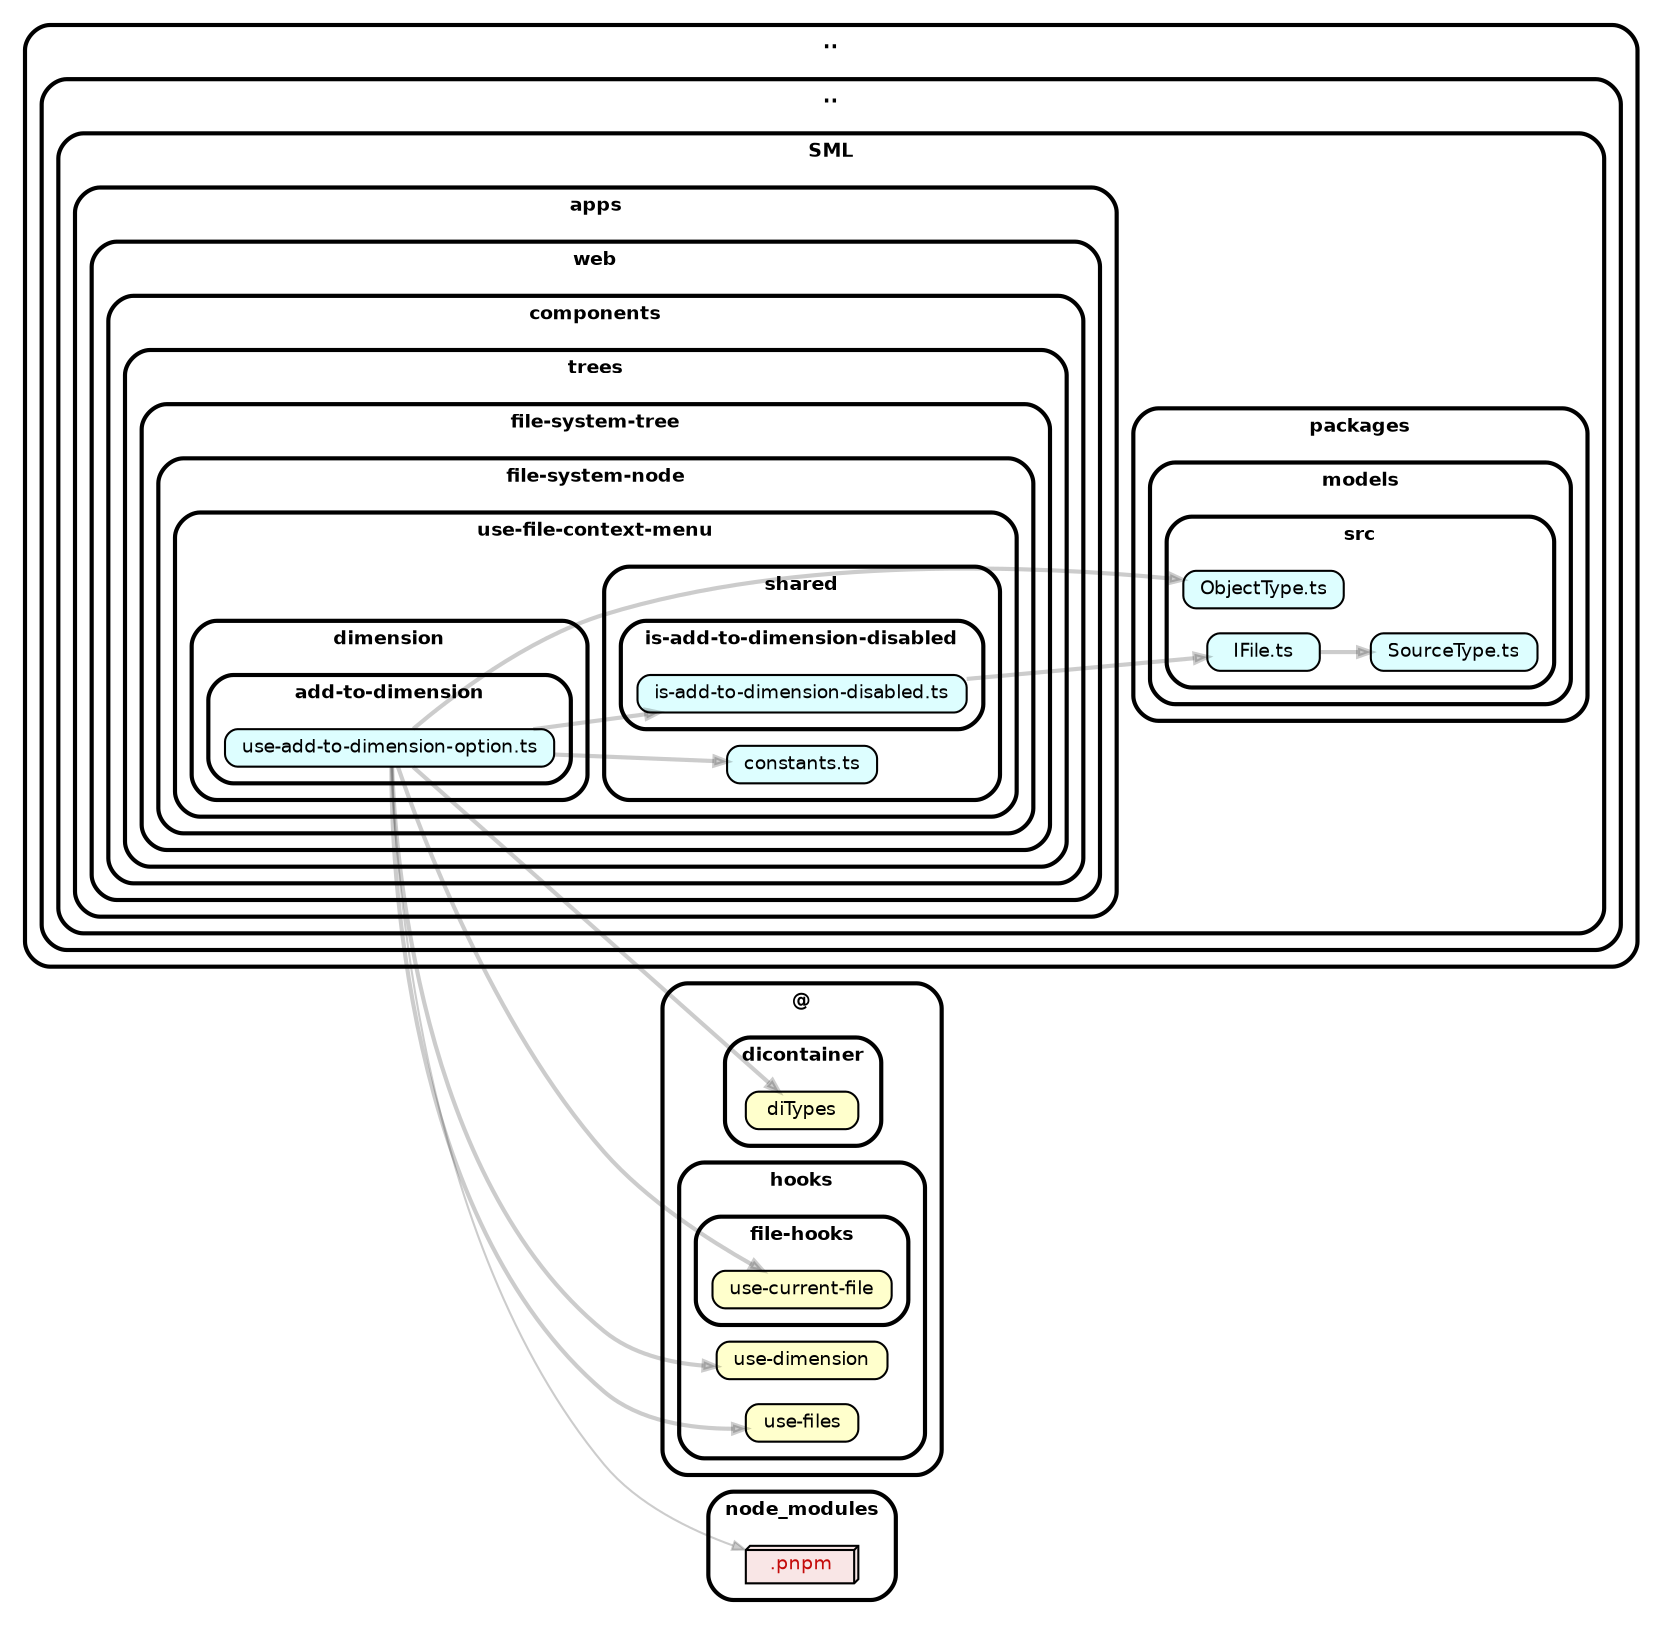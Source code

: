strict digraph "dependency-cruiser output"{
    rankdir="LR" splines="true" overlap="false" nodesep="0.16" ranksep="0.18" fontname="Helvetica-bold" fontsize="9" style="rounded,bold,filled" fillcolor="#ffffff" compound="true"
    node [shape="box" style="rounded, filled" height="0.2" color="black" fillcolor="#ffffcc" fontcolor="black" fontname="Helvetica" fontsize="9"]
    edge [arrowhead="normal" arrowsize="0.6" penwidth="2.0" color="#00000033" fontname="Helvetica" fontsize="9"]

    subgraph "cluster_.." {label=".." subgraph "cluster_../.." {label=".." subgraph "cluster_../../SML" {label="SML" subgraph "cluster_../../SML/apps" {label="apps" subgraph "cluster_../../SML/apps/web" {label="web" subgraph "cluster_../../SML/apps/web/components" {label="components" subgraph "cluster_../../SML/apps/web/components/trees" {label="trees" subgraph "cluster_../../SML/apps/web/components/trees/file-system-tree" {label="file-system-tree" subgraph "cluster_../../SML/apps/web/components/trees/file-system-tree/file-system-node" {label="file-system-node" subgraph "cluster_../../SML/apps/web/components/trees/file-system-tree/file-system-node/use-file-context-menu" {label="use-file-context-menu" subgraph "cluster_../../SML/apps/web/components/trees/file-system-tree/file-system-node/use-file-context-menu/dimension" {label="dimension" subgraph "cluster_../../SML/apps/web/components/trees/file-system-tree/file-system-node/use-file-context-menu/dimension/add-to-dimension" {label="add-to-dimension" "../../SML/apps/web/components/trees/file-system-tree/file-system-node/use-file-context-menu/dimension/add-to-dimension/use-add-to-dimension-option.ts" [label=<use-add-to-dimension-option.ts> tooltip="use-add-to-dimension-option.ts" URL="../../SML/apps/web/components/trees/file-system-tree/file-system-node/use-file-context-menu/dimension/add-to-dimension/use-add-to-dimension-option.ts" fillcolor="#ddfeff"] } } } } } } } } } } } }
    "../../SML/apps/web/components/trees/file-system-tree/file-system-node/use-file-context-menu/dimension/add-to-dimension/use-add-to-dimension-option.ts" -> "../../SML/apps/web/components/trees/file-system-tree/file-system-node/use-file-context-menu/shared/constants.ts"
    "../../SML/apps/web/components/trees/file-system-tree/file-system-node/use-file-context-menu/dimension/add-to-dimension/use-add-to-dimension-option.ts" -> "../../SML/apps/web/components/trees/file-system-tree/file-system-node/use-file-context-menu/shared/is-add-to-dimension-disabled/is-add-to-dimension-disabled.ts"
    "../../SML/apps/web/components/trees/file-system-tree/file-system-node/use-file-context-menu/dimension/add-to-dimension/use-add-to-dimension-option.ts" -> "../../SML/packages/models/src/ObjectType.ts"
    "../../SML/apps/web/components/trees/file-system-tree/file-system-node/use-file-context-menu/dimension/add-to-dimension/use-add-to-dimension-option.ts" -> "@/dicontainer/diTypes"
    "../../SML/apps/web/components/trees/file-system-tree/file-system-node/use-file-context-menu/dimension/add-to-dimension/use-add-to-dimension-option.ts" -> "@/hooks/file-hooks/use-current-file"
    "../../SML/apps/web/components/trees/file-system-tree/file-system-node/use-file-context-menu/dimension/add-to-dimension/use-add-to-dimension-option.ts" -> "@/hooks/use-dimension"
    "../../SML/apps/web/components/trees/file-system-tree/file-system-node/use-file-context-menu/dimension/add-to-dimension/use-add-to-dimension-option.ts" -> "@/hooks/use-files"
    "../../SML/apps/web/components/trees/file-system-tree/file-system-node/use-file-context-menu/dimension/add-to-dimension/use-add-to-dimension-option.ts" -> "node_modules/.pnpm" [penwidth="1.0"]
    subgraph "cluster_.." {label=".." subgraph "cluster_../.." {label=".." subgraph "cluster_../../SML" {label="SML" subgraph "cluster_../../SML/apps" {label="apps" subgraph "cluster_../../SML/apps/web" {label="web" subgraph "cluster_../../SML/apps/web/components" {label="components" subgraph "cluster_../../SML/apps/web/components/trees" {label="trees" subgraph "cluster_../../SML/apps/web/components/trees/file-system-tree" {label="file-system-tree" subgraph "cluster_../../SML/apps/web/components/trees/file-system-tree/file-system-node" {label="file-system-node" subgraph "cluster_../../SML/apps/web/components/trees/file-system-tree/file-system-node/use-file-context-menu" {label="use-file-context-menu" subgraph "cluster_../../SML/apps/web/components/trees/file-system-tree/file-system-node/use-file-context-menu/shared" {label="shared" "../../SML/apps/web/components/trees/file-system-tree/file-system-node/use-file-context-menu/shared/constants.ts" [label=<constants.ts> tooltip="constants.ts" URL="../../SML/apps/web/components/trees/file-system-tree/file-system-node/use-file-context-menu/shared/constants.ts" fillcolor="#ddfeff"] } } } } } } } } } } }
    subgraph "cluster_.." {label=".." subgraph "cluster_../.." {label=".." subgraph "cluster_../../SML" {label="SML" subgraph "cluster_../../SML/apps" {label="apps" subgraph "cluster_../../SML/apps/web" {label="web" subgraph "cluster_../../SML/apps/web/components" {label="components" subgraph "cluster_../../SML/apps/web/components/trees" {label="trees" subgraph "cluster_../../SML/apps/web/components/trees/file-system-tree" {label="file-system-tree" subgraph "cluster_../../SML/apps/web/components/trees/file-system-tree/file-system-node" {label="file-system-node" subgraph "cluster_../../SML/apps/web/components/trees/file-system-tree/file-system-node/use-file-context-menu" {label="use-file-context-menu" subgraph "cluster_../../SML/apps/web/components/trees/file-system-tree/file-system-node/use-file-context-menu/shared" {label="shared" subgraph "cluster_../../SML/apps/web/components/trees/file-system-tree/file-system-node/use-file-context-menu/shared/is-add-to-dimension-disabled" {label="is-add-to-dimension-disabled" "../../SML/apps/web/components/trees/file-system-tree/file-system-node/use-file-context-menu/shared/is-add-to-dimension-disabled/is-add-to-dimension-disabled.ts" [label=<is-add-to-dimension-disabled.ts> tooltip="is-add-to-dimension-disabled.ts" URL="../../SML/apps/web/components/trees/file-system-tree/file-system-node/use-file-context-menu/shared/is-add-to-dimension-disabled/is-add-to-dimension-disabled.ts" fillcolor="#ddfeff"] } } } } } } } } } } } }
    "../../SML/apps/web/components/trees/file-system-tree/file-system-node/use-file-context-menu/shared/is-add-to-dimension-disabled/is-add-to-dimension-disabled.ts" -> "../../SML/packages/models/src/IFile.ts"
    subgraph "cluster_.." {label=".." subgraph "cluster_../.." {label=".." subgraph "cluster_../../SML" {label="SML" subgraph "cluster_../../SML/packages" {label="packages" subgraph "cluster_../../SML/packages/models" {label="models" subgraph "cluster_../../SML/packages/models/src" {label="src" "../../SML/packages/models/src/IFile.ts" [label=<IFile.ts> tooltip="IFile.ts" URL="../../SML/packages/models/src/IFile.ts" fillcolor="#ddfeff"] } } } } } }
    "../../SML/packages/models/src/IFile.ts" -> "../../SML/packages/models/src/SourceType.ts"
    subgraph "cluster_.." {label=".." subgraph "cluster_../.." {label=".." subgraph "cluster_../../SML" {label="SML" subgraph "cluster_../../SML/packages" {label="packages" subgraph "cluster_../../SML/packages/models" {label="models" subgraph "cluster_../../SML/packages/models/src" {label="src" "../../SML/packages/models/src/ObjectType.ts" [label=<ObjectType.ts> tooltip="ObjectType.ts" URL="../../SML/packages/models/src/ObjectType.ts" fillcolor="#ddfeff"] } } } } } }
    subgraph "cluster_.." {label=".." subgraph "cluster_../.." {label=".." subgraph "cluster_../../SML" {label="SML" subgraph "cluster_../../SML/packages" {label="packages" subgraph "cluster_../../SML/packages/models" {label="models" subgraph "cluster_../../SML/packages/models/src" {label="src" "../../SML/packages/models/src/SourceType.ts" [label=<SourceType.ts> tooltip="SourceType.ts" URL="../../SML/packages/models/src/SourceType.ts" fillcolor="#ddfeff"] } } } } } }
    subgraph "cluster_@" {label="@" subgraph "cluster_@/dicontainer" {label="dicontainer" "@/dicontainer/diTypes" [label=<diTypes> tooltip="diTypes" ] } }
    subgraph "cluster_@" {label="@" subgraph "cluster_@/hooks" {label="hooks" subgraph "cluster_@/hooks/file-hooks" {label="file-hooks" "@/hooks/file-hooks/use-current-file" [label=<use-current-file> tooltip="use-current-file" ] } } }
    subgraph "cluster_@" {label="@" subgraph "cluster_@/hooks" {label="hooks" "@/hooks/use-dimension" [label=<use-dimension> tooltip="use-dimension" ] } }
    subgraph "cluster_@" {label="@" subgraph "cluster_@/hooks" {label="hooks" "@/hooks/use-files" [label=<use-files> tooltip="use-files" ] } }
    subgraph "cluster_node_modules" {label="node_modules" "node_modules/.pnpm" [label=<.pnpm> tooltip=".pnpm" URL="https://www.npmjs.com/package/.pnpm" shape="box3d" fillcolor="#c40b0a1a" fontcolor="#c40b0a"] }
}
